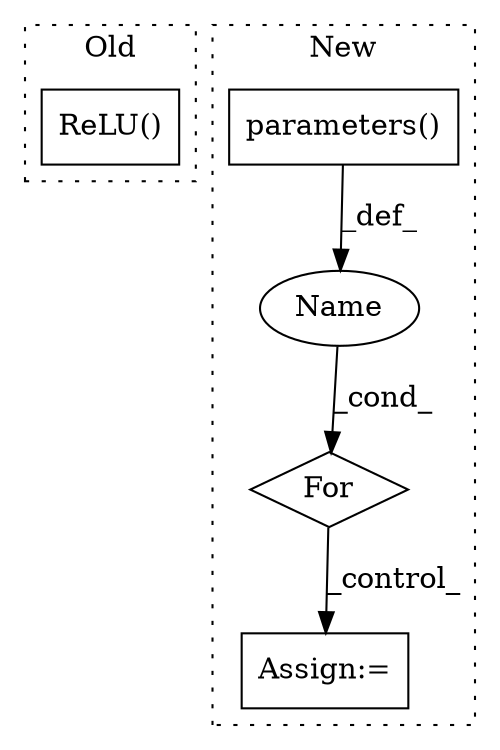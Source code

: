 digraph G {
subgraph cluster0 {
1 [label="ReLU()" a="75" s="1632" l="9" shape="box"];
label = "Old";
style="dotted";
}
subgraph cluster1 {
2 [label="parameters()" a="75" s="1594" l="30" shape="box"];
3 [label="For" a="107" s="1581,1624" l="4,18" shape="diamond"];
4 [label="Name" a="87" s="1585" l="5" shape="ellipse"];
5 [label="Assign:=" a="68" s="1661" l="3" shape="box"];
label = "New";
style="dotted";
}
2 -> 4 [label="_def_"];
3 -> 5 [label="_control_"];
4 -> 3 [label="_cond_"];
}